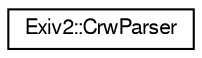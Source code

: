 digraph "Graphical Class Hierarchy"
{
  edge [fontname="FreeSans",fontsize="10",labelfontname="FreeSans",labelfontsize="10"];
  node [fontname="FreeSans",fontsize="10",shape=record];
  rankdir="LR";
  Node1 [label="Exiv2::CrwParser",height=0.2,width=0.4,color="black", fillcolor="white", style="filled",URL="$classExiv2_1_1CrwParser.html"];
}
